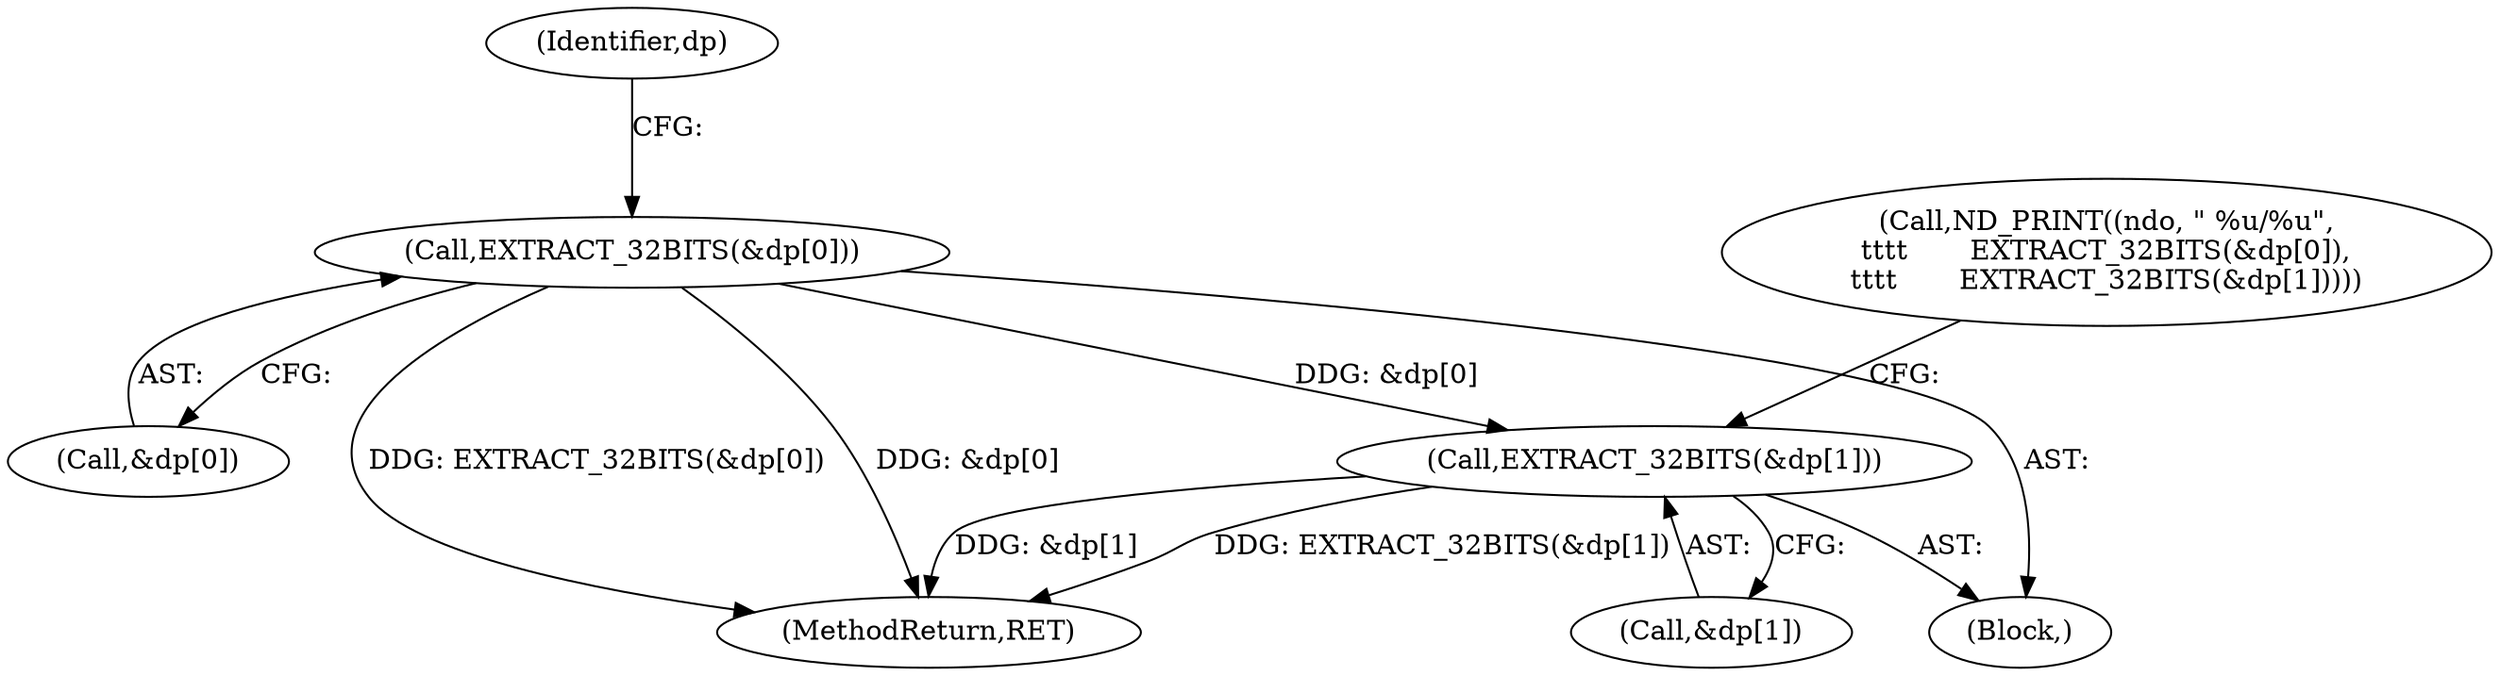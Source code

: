 digraph "0_tcpdump_19d25dd8781620cd41bf178a5e2e27fc1cf242d0_0@array" {
"1000641" [label="(Call,EXTRACT_32BITS(&dp[1]))"];
"1000636" [label="(Call,EXTRACT_32BITS(&dp[0]))"];
"1000637" [label="(Call,&dp[0])"];
"1000886" [label="(MethodReturn,RET)"];
"1000635" [label="(Block,)"];
"1000630" [label="(Call,ND_PRINT((ndo, \" %u/%u\",\n\t\t\t\t       EXTRACT_32BITS(&dp[0]),\n\t\t\t\t       EXTRACT_32BITS(&dp[1]))))"];
"1000636" [label="(Call,EXTRACT_32BITS(&dp[0]))"];
"1000642" [label="(Call,&dp[1])"];
"1000641" [label="(Call,EXTRACT_32BITS(&dp[1]))"];
"1000644" [label="(Identifier,dp)"];
"1000641" -> "1000635"  [label="AST: "];
"1000641" -> "1000642"  [label="CFG: "];
"1000642" -> "1000641"  [label="AST: "];
"1000630" -> "1000641"  [label="CFG: "];
"1000641" -> "1000886"  [label="DDG: EXTRACT_32BITS(&dp[1])"];
"1000641" -> "1000886"  [label="DDG: &dp[1]"];
"1000636" -> "1000641"  [label="DDG: &dp[0]"];
"1000636" -> "1000635"  [label="AST: "];
"1000636" -> "1000637"  [label="CFG: "];
"1000637" -> "1000636"  [label="AST: "];
"1000644" -> "1000636"  [label="CFG: "];
"1000636" -> "1000886"  [label="DDG: &dp[0]"];
"1000636" -> "1000886"  [label="DDG: EXTRACT_32BITS(&dp[0])"];
}
